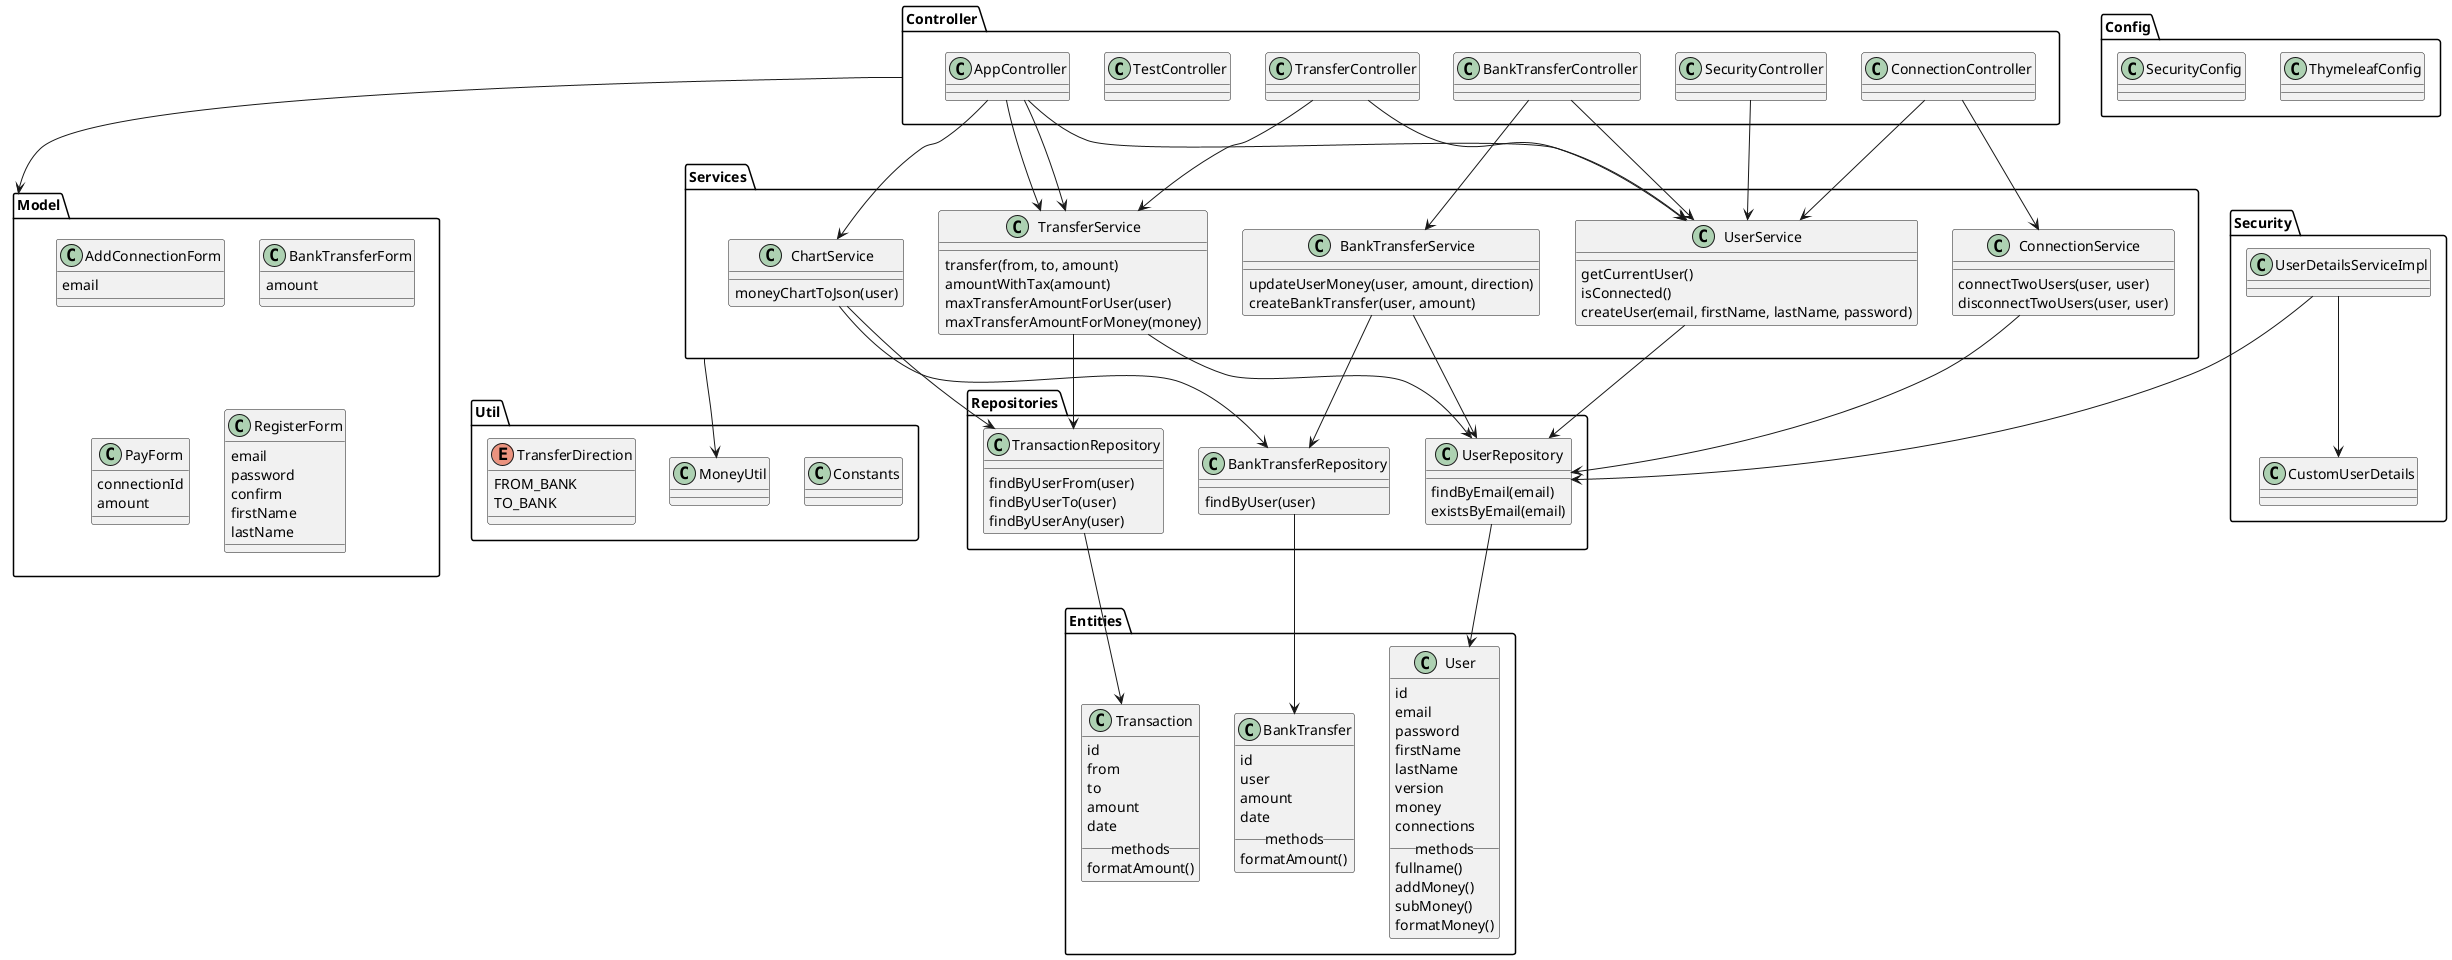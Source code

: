 @startuml
'https://plantuml.com/class-diagram

'Util
package Util {
    class Constants
    class MoneyUtil
    enum TransferDirection {
         FROM_BANK
         TO_BANK
    }
}

'Entities
package Entities {
    class User {
        id
        email
        password
        firstName
        lastName
        version
        money
        connections
        __ methods __
        fullname()
        addMoney()
        subMoney()
        formatMoney()
    }
    class Transaction {
        id
        from
        to
        amount
        date
        __ methods __
        formatAmount()
    }
    class BankTransfer {
        id
        user
        amount
        date
        __ methods __
        formatAmount()
    }
}

'Repositories
package Repositories {
    class UserRepository {
        findByEmail(email)
        existsByEmail(email)
    }
    class BankTransferRepository {
        findByUser(user)
    }
    class TransactionRepository {
        findByUserFrom(user)
        findByUserTo(user)
        findByUserAny(user)
    }
}

'Service
package Services {
    class BankTransferService {
        updateUserMoney(user, amount, direction)
        createBankTransfer(user, amount)
    }
    class ChartService {
        moneyChartToJson(user)
    }
    class ConnectionService {
        connectTwoUsers(user, user)
        disconnectTwoUsers(user, user)
    }
    class TransferService {
        transfer(from, to, amount)
        amountWithTax(amount)
        maxTransferAmountForUser(user)
        maxTransferAmountForMoney(money)
    }
    class UserService {
        getCurrentUser()
        isConnected()
        createUser(email, firstName, lastName, password)
    }
}

'Security
package Security {
  class CustomUserDetails
  class UserDetailsServiceImpl
}

'Controller
package Controller {
  class AppController
  class BankTransferController
  class ConnectionController
  class SecurityController
  class TestController
  class TransferController
}

'Model
package Model {
  class AddConnectionForm {
    email
  }
  class BankTransferForm {
    amount
  }
  class PayForm {
      connectionId
      amount
  }
  class RegisterForm {
    email
    password
    confirm
    firstName
    lastName
  }
}

'Config
package Config {
  class ThymeleafConfig
  class SecurityConfig
}

Controller --> Model

AppController --> UserService
AppController --> TransferService
AppController --> TransferService
AppController --> ChartService

BankTransferController --> UserService
BankTransferController --> BankTransferService

ConnectionController --> ConnectionService
ConnectionController --> UserService

SecurityController --> UserService

TransferController --> UserService
TransferController --> TransferService

Services --> MoneyUtil

UserRepository --> User
BankTransferRepository --> BankTransfer
TransactionRepository --> Transaction

BankTransferService --> BankTransferRepository
BankTransferService --> UserRepository

ChartService --> BankTransferRepository
ChartService --> TransactionRepository

ConnectionService --> UserRepository

TransferService --> UserRepository
TransferService --> TransactionRepository

UserService --> UserRepository

UserDetailsServiceImpl --> UserRepository
UserDetailsServiceImpl --> CustomUserDetails

@enduml